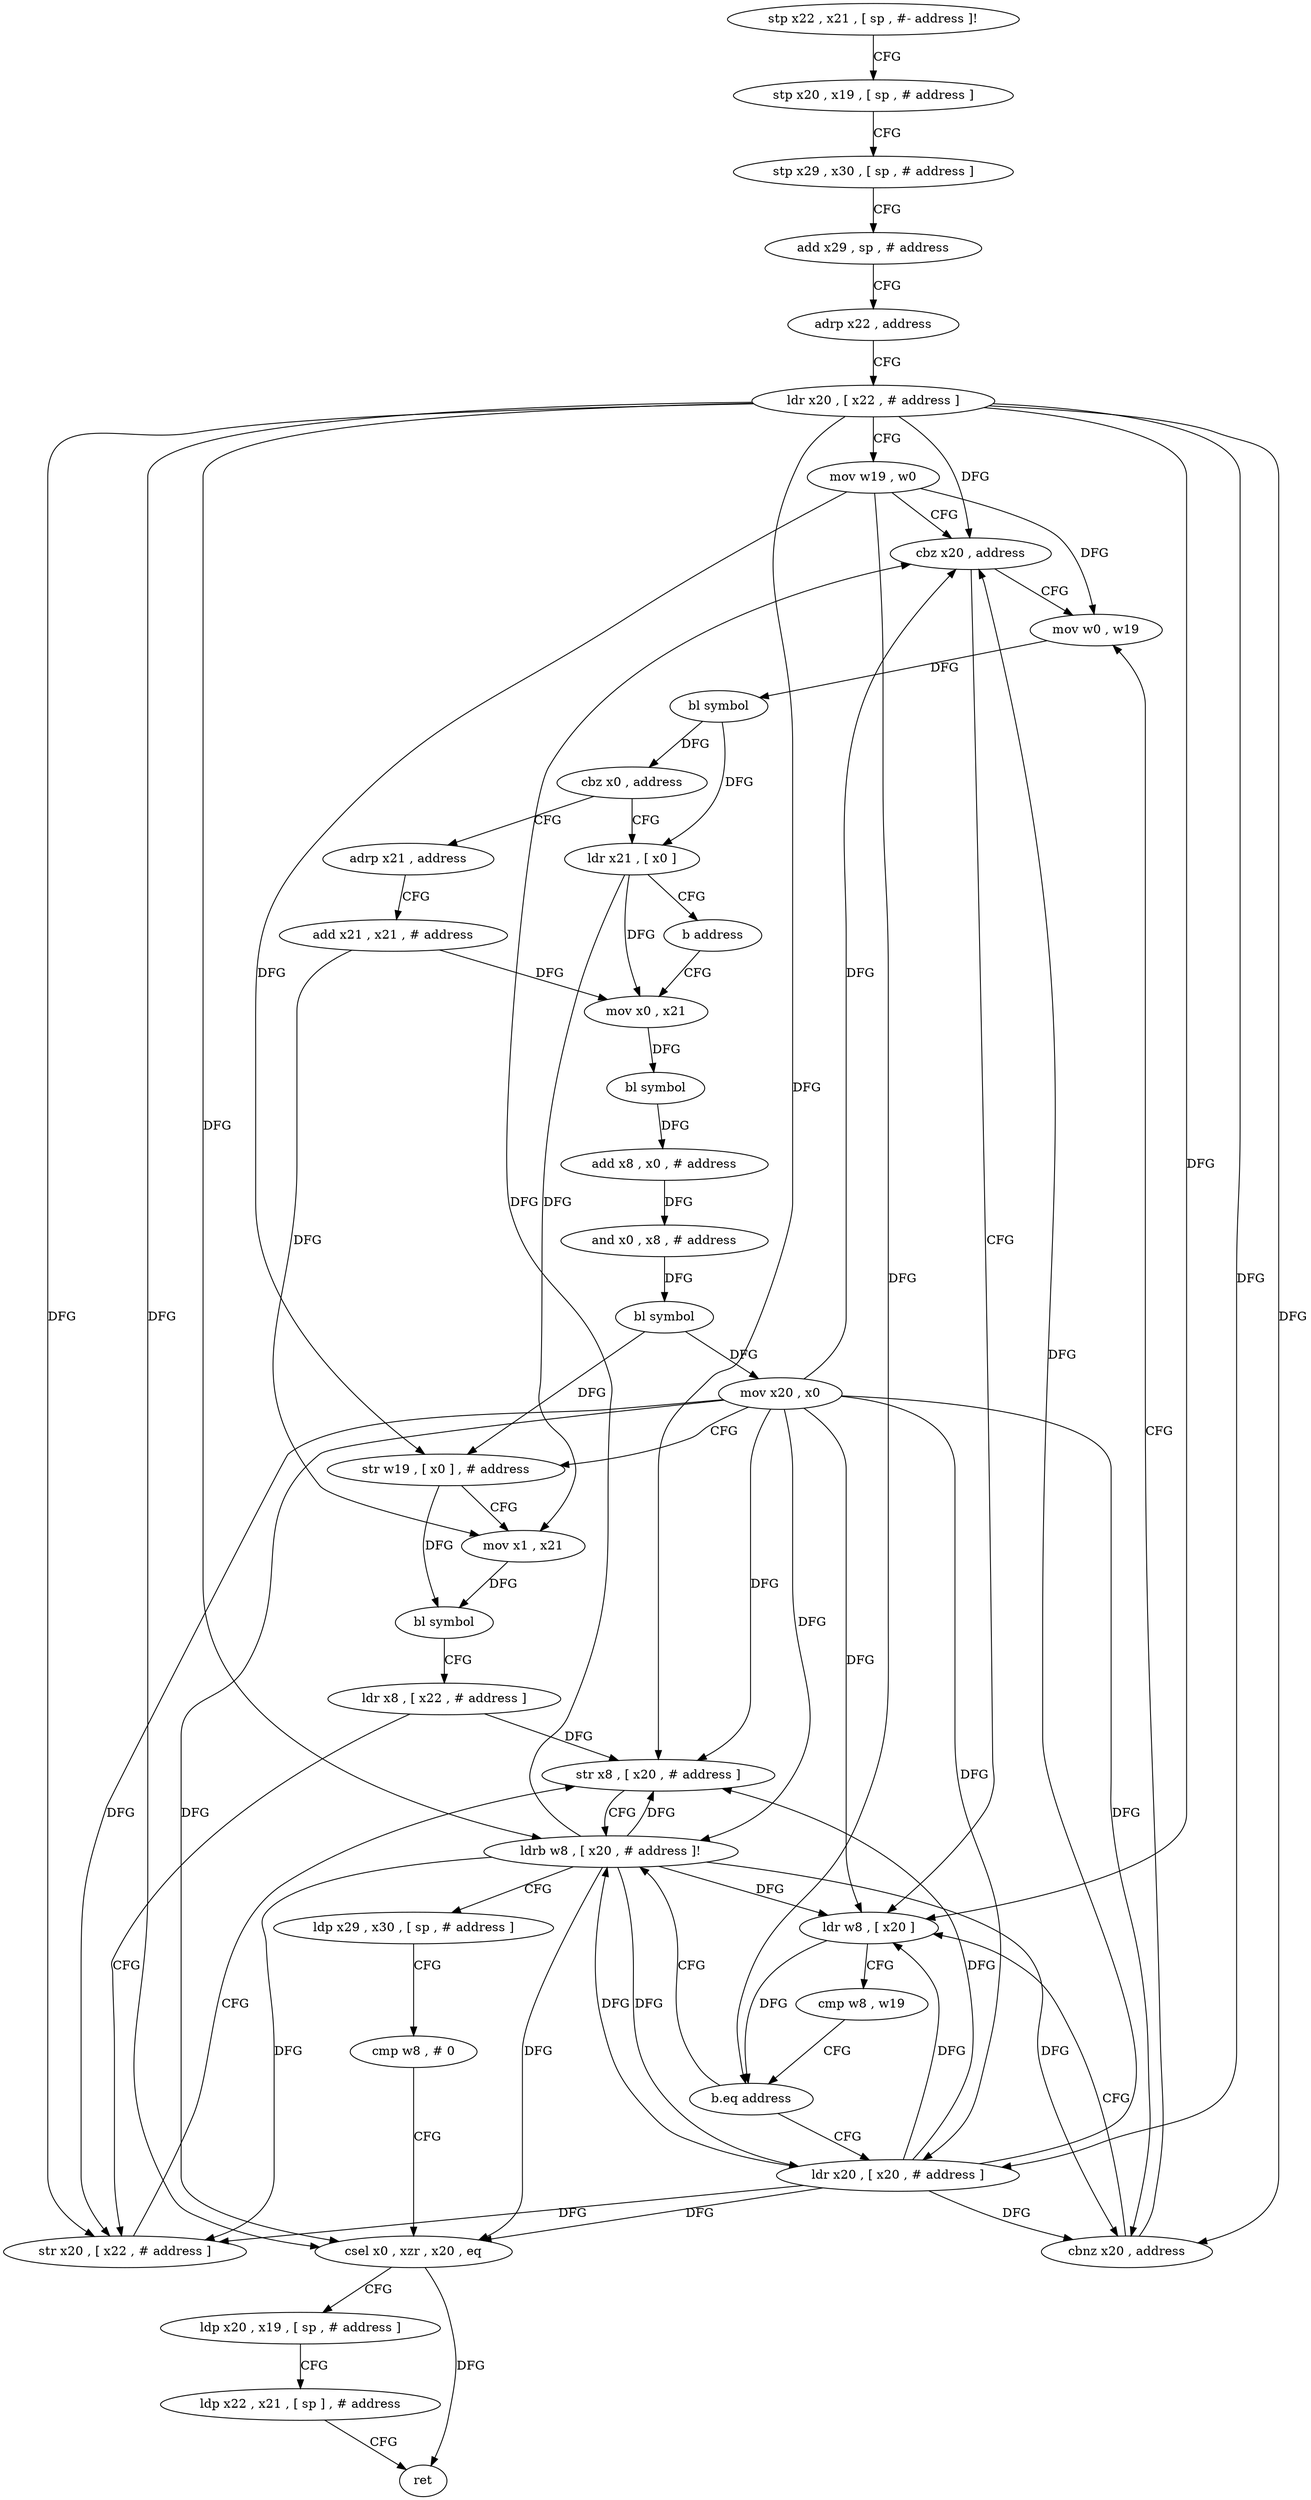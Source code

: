 digraph "func" {
"4251056" [label = "stp x22 , x21 , [ sp , #- address ]!" ]
"4251060" [label = "stp x20 , x19 , [ sp , # address ]" ]
"4251064" [label = "stp x29 , x30 , [ sp , # address ]" ]
"4251068" [label = "add x29 , sp , # address" ]
"4251072" [label = "adrp x22 , address" ]
"4251076" [label = "ldr x20 , [ x22 , # address ]" ]
"4251080" [label = "mov w19 , w0" ]
"4251084" [label = "cbz x20 , address" ]
"4251108" [label = "mov w0 , w19" ]
"4251088" [label = "ldr w8 , [ x20 ]" ]
"4251112" [label = "bl symbol" ]
"4251116" [label = "cbz x0 , address" ]
"4251128" [label = "adrp x21 , address" ]
"4251120" [label = "ldr x21 , [ x0 ]" ]
"4251092" [label = "cmp w8 , w19" ]
"4251096" [label = "b.eq address" ]
"4251184" [label = "ldrb w8 , [ x20 , # address ]!" ]
"4251100" [label = "ldr x20 , [ x20 , # address ]" ]
"4251132" [label = "add x21 , x21 , # address" ]
"4251136" [label = "mov x0 , x21" ]
"4251124" [label = "b address" ]
"4251188" [label = "ldp x29 , x30 , [ sp , # address ]" ]
"4251192" [label = "cmp w8 , # 0" ]
"4251196" [label = "csel x0 , xzr , x20 , eq" ]
"4251200" [label = "ldp x20 , x19 , [ sp , # address ]" ]
"4251204" [label = "ldp x22 , x21 , [ sp ] , # address" ]
"4251208" [label = "ret" ]
"4251104" [label = "cbnz x20 , address" ]
"4251140" [label = "bl symbol" ]
"4251144" [label = "add x8 , x0 , # address" ]
"4251148" [label = "and x0 , x8 , # address" ]
"4251152" [label = "bl symbol" ]
"4251156" [label = "mov x20 , x0" ]
"4251160" [label = "str w19 , [ x0 ] , # address" ]
"4251164" [label = "mov x1 , x21" ]
"4251168" [label = "bl symbol" ]
"4251172" [label = "ldr x8 , [ x22 , # address ]" ]
"4251176" [label = "str x20 , [ x22 , # address ]" ]
"4251180" [label = "str x8 , [ x20 , # address ]" ]
"4251056" -> "4251060" [ label = "CFG" ]
"4251060" -> "4251064" [ label = "CFG" ]
"4251064" -> "4251068" [ label = "CFG" ]
"4251068" -> "4251072" [ label = "CFG" ]
"4251072" -> "4251076" [ label = "CFG" ]
"4251076" -> "4251080" [ label = "CFG" ]
"4251076" -> "4251084" [ label = "DFG" ]
"4251076" -> "4251088" [ label = "DFG" ]
"4251076" -> "4251184" [ label = "DFG" ]
"4251076" -> "4251100" [ label = "DFG" ]
"4251076" -> "4251104" [ label = "DFG" ]
"4251076" -> "4251176" [ label = "DFG" ]
"4251076" -> "4251180" [ label = "DFG" ]
"4251076" -> "4251196" [ label = "DFG" ]
"4251080" -> "4251084" [ label = "CFG" ]
"4251080" -> "4251108" [ label = "DFG" ]
"4251080" -> "4251096" [ label = "DFG" ]
"4251080" -> "4251160" [ label = "DFG" ]
"4251084" -> "4251108" [ label = "CFG" ]
"4251084" -> "4251088" [ label = "CFG" ]
"4251108" -> "4251112" [ label = "DFG" ]
"4251088" -> "4251092" [ label = "CFG" ]
"4251088" -> "4251096" [ label = "DFG" ]
"4251112" -> "4251116" [ label = "DFG" ]
"4251112" -> "4251120" [ label = "DFG" ]
"4251116" -> "4251128" [ label = "CFG" ]
"4251116" -> "4251120" [ label = "CFG" ]
"4251128" -> "4251132" [ label = "CFG" ]
"4251120" -> "4251124" [ label = "CFG" ]
"4251120" -> "4251136" [ label = "DFG" ]
"4251120" -> "4251164" [ label = "DFG" ]
"4251092" -> "4251096" [ label = "CFG" ]
"4251096" -> "4251184" [ label = "CFG" ]
"4251096" -> "4251100" [ label = "CFG" ]
"4251184" -> "4251188" [ label = "CFG" ]
"4251184" -> "4251084" [ label = "DFG" ]
"4251184" -> "4251088" [ label = "DFG" ]
"4251184" -> "4251100" [ label = "DFG" ]
"4251184" -> "4251104" [ label = "DFG" ]
"4251184" -> "4251176" [ label = "DFG" ]
"4251184" -> "4251180" [ label = "DFG" ]
"4251184" -> "4251196" [ label = "DFG" ]
"4251100" -> "4251104" [ label = "DFG" ]
"4251100" -> "4251084" [ label = "DFG" ]
"4251100" -> "4251088" [ label = "DFG" ]
"4251100" -> "4251184" [ label = "DFG" ]
"4251100" -> "4251176" [ label = "DFG" ]
"4251100" -> "4251180" [ label = "DFG" ]
"4251100" -> "4251196" [ label = "DFG" ]
"4251132" -> "4251136" [ label = "DFG" ]
"4251132" -> "4251164" [ label = "DFG" ]
"4251136" -> "4251140" [ label = "DFG" ]
"4251124" -> "4251136" [ label = "CFG" ]
"4251188" -> "4251192" [ label = "CFG" ]
"4251192" -> "4251196" [ label = "CFG" ]
"4251196" -> "4251200" [ label = "CFG" ]
"4251196" -> "4251208" [ label = "DFG" ]
"4251200" -> "4251204" [ label = "CFG" ]
"4251204" -> "4251208" [ label = "CFG" ]
"4251104" -> "4251088" [ label = "CFG" ]
"4251104" -> "4251108" [ label = "CFG" ]
"4251140" -> "4251144" [ label = "DFG" ]
"4251144" -> "4251148" [ label = "DFG" ]
"4251148" -> "4251152" [ label = "DFG" ]
"4251152" -> "4251156" [ label = "DFG" ]
"4251152" -> "4251160" [ label = "DFG" ]
"4251156" -> "4251160" [ label = "CFG" ]
"4251156" -> "4251084" [ label = "DFG" ]
"4251156" -> "4251088" [ label = "DFG" ]
"4251156" -> "4251184" [ label = "DFG" ]
"4251156" -> "4251100" [ label = "DFG" ]
"4251156" -> "4251104" [ label = "DFG" ]
"4251156" -> "4251176" [ label = "DFG" ]
"4251156" -> "4251180" [ label = "DFG" ]
"4251156" -> "4251196" [ label = "DFG" ]
"4251160" -> "4251164" [ label = "CFG" ]
"4251160" -> "4251168" [ label = "DFG" ]
"4251164" -> "4251168" [ label = "DFG" ]
"4251168" -> "4251172" [ label = "CFG" ]
"4251172" -> "4251176" [ label = "CFG" ]
"4251172" -> "4251180" [ label = "DFG" ]
"4251176" -> "4251180" [ label = "CFG" ]
"4251180" -> "4251184" [ label = "CFG" ]
}
